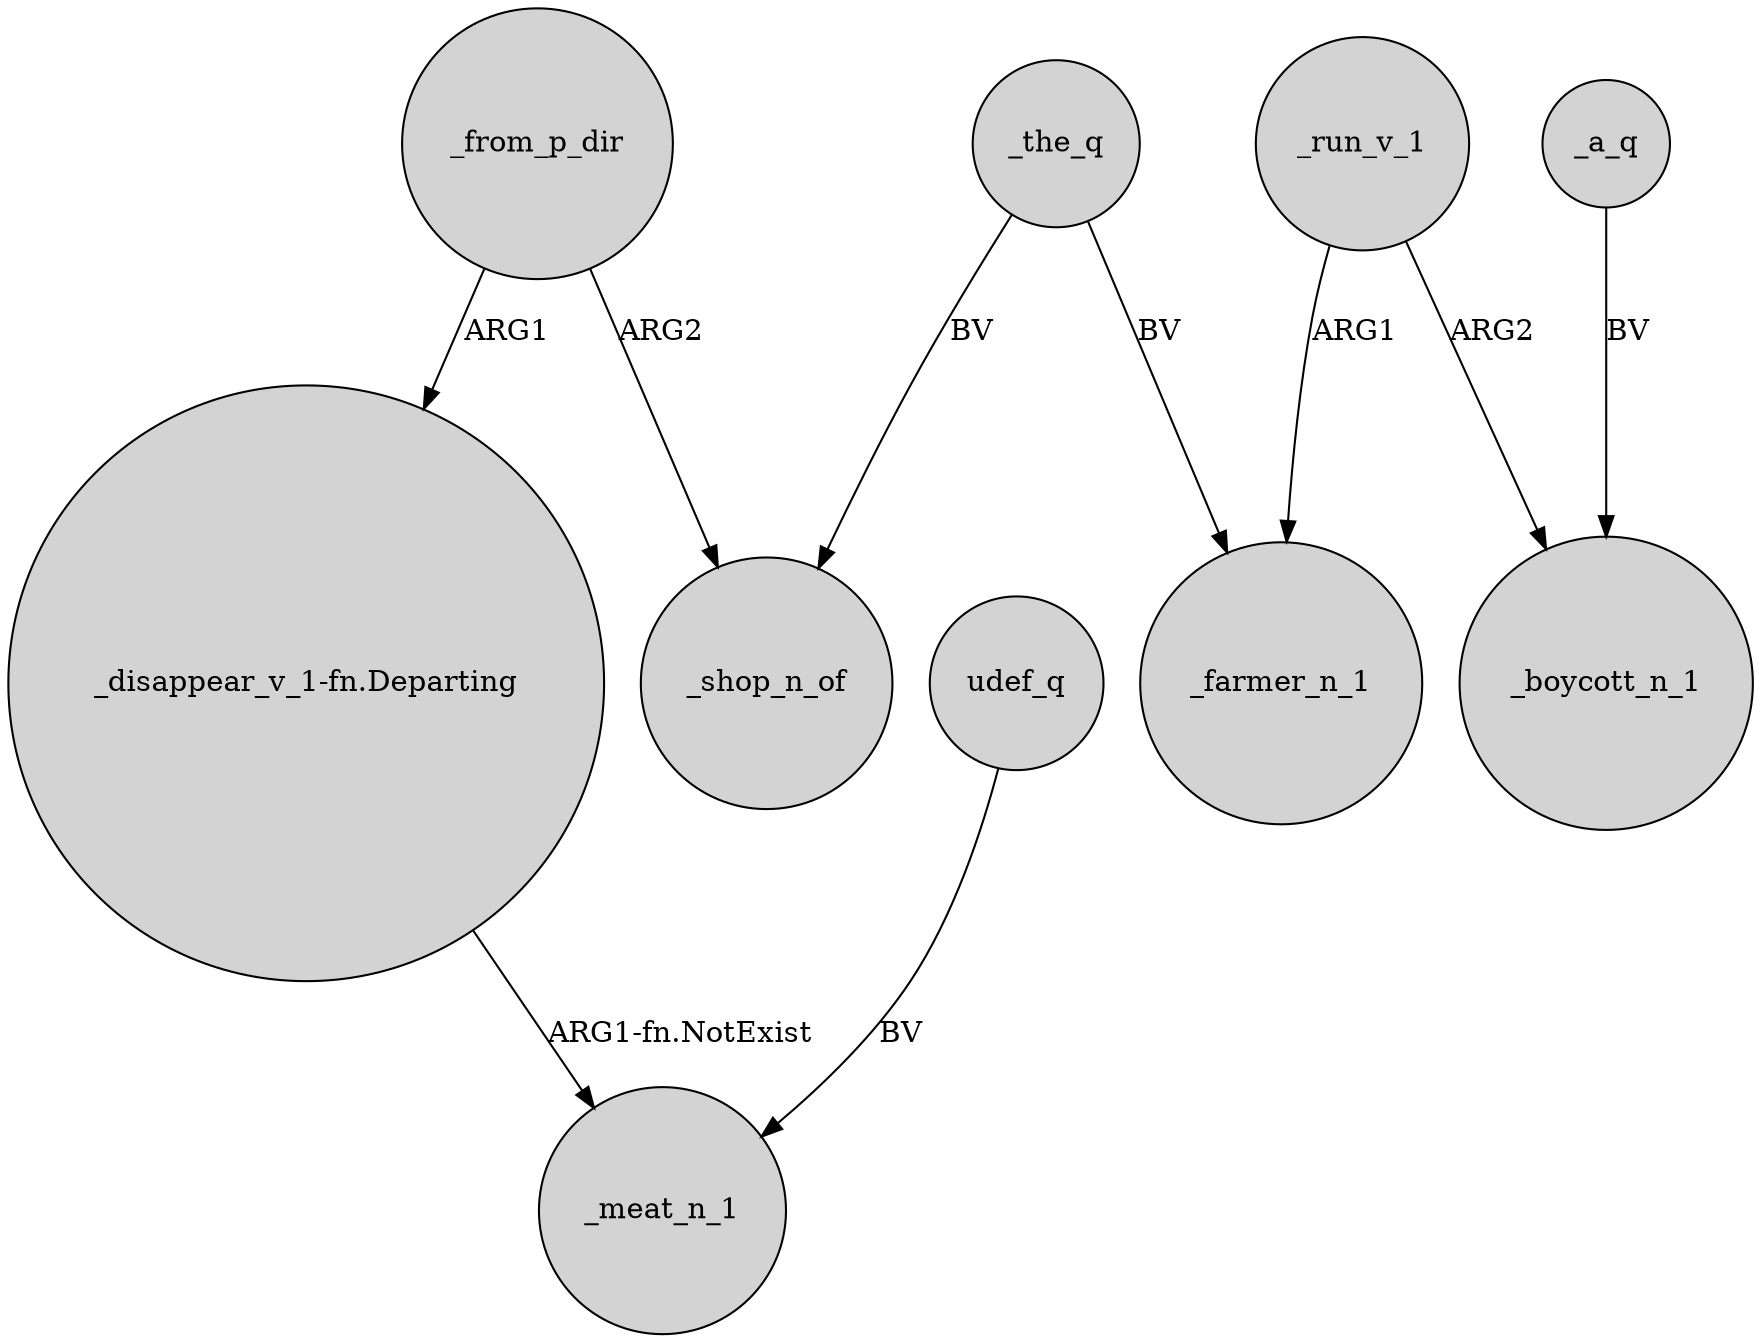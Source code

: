 digraph {
	node [shape=circle style=filled]
	_the_q -> _shop_n_of [label=BV]
	_from_p_dir -> "_disappear_v_1-fn.Departing" [label=ARG1]
	"_disappear_v_1-fn.Departing" -> _meat_n_1 [label="ARG1-fn.NotExist"]
	_a_q -> _boycott_n_1 [label=BV]
	_run_v_1 -> _farmer_n_1 [label=ARG1]
	udef_q -> _meat_n_1 [label=BV]
	_run_v_1 -> _boycott_n_1 [label=ARG2]
	_from_p_dir -> _shop_n_of [label=ARG2]
	_the_q -> _farmer_n_1 [label=BV]
}
